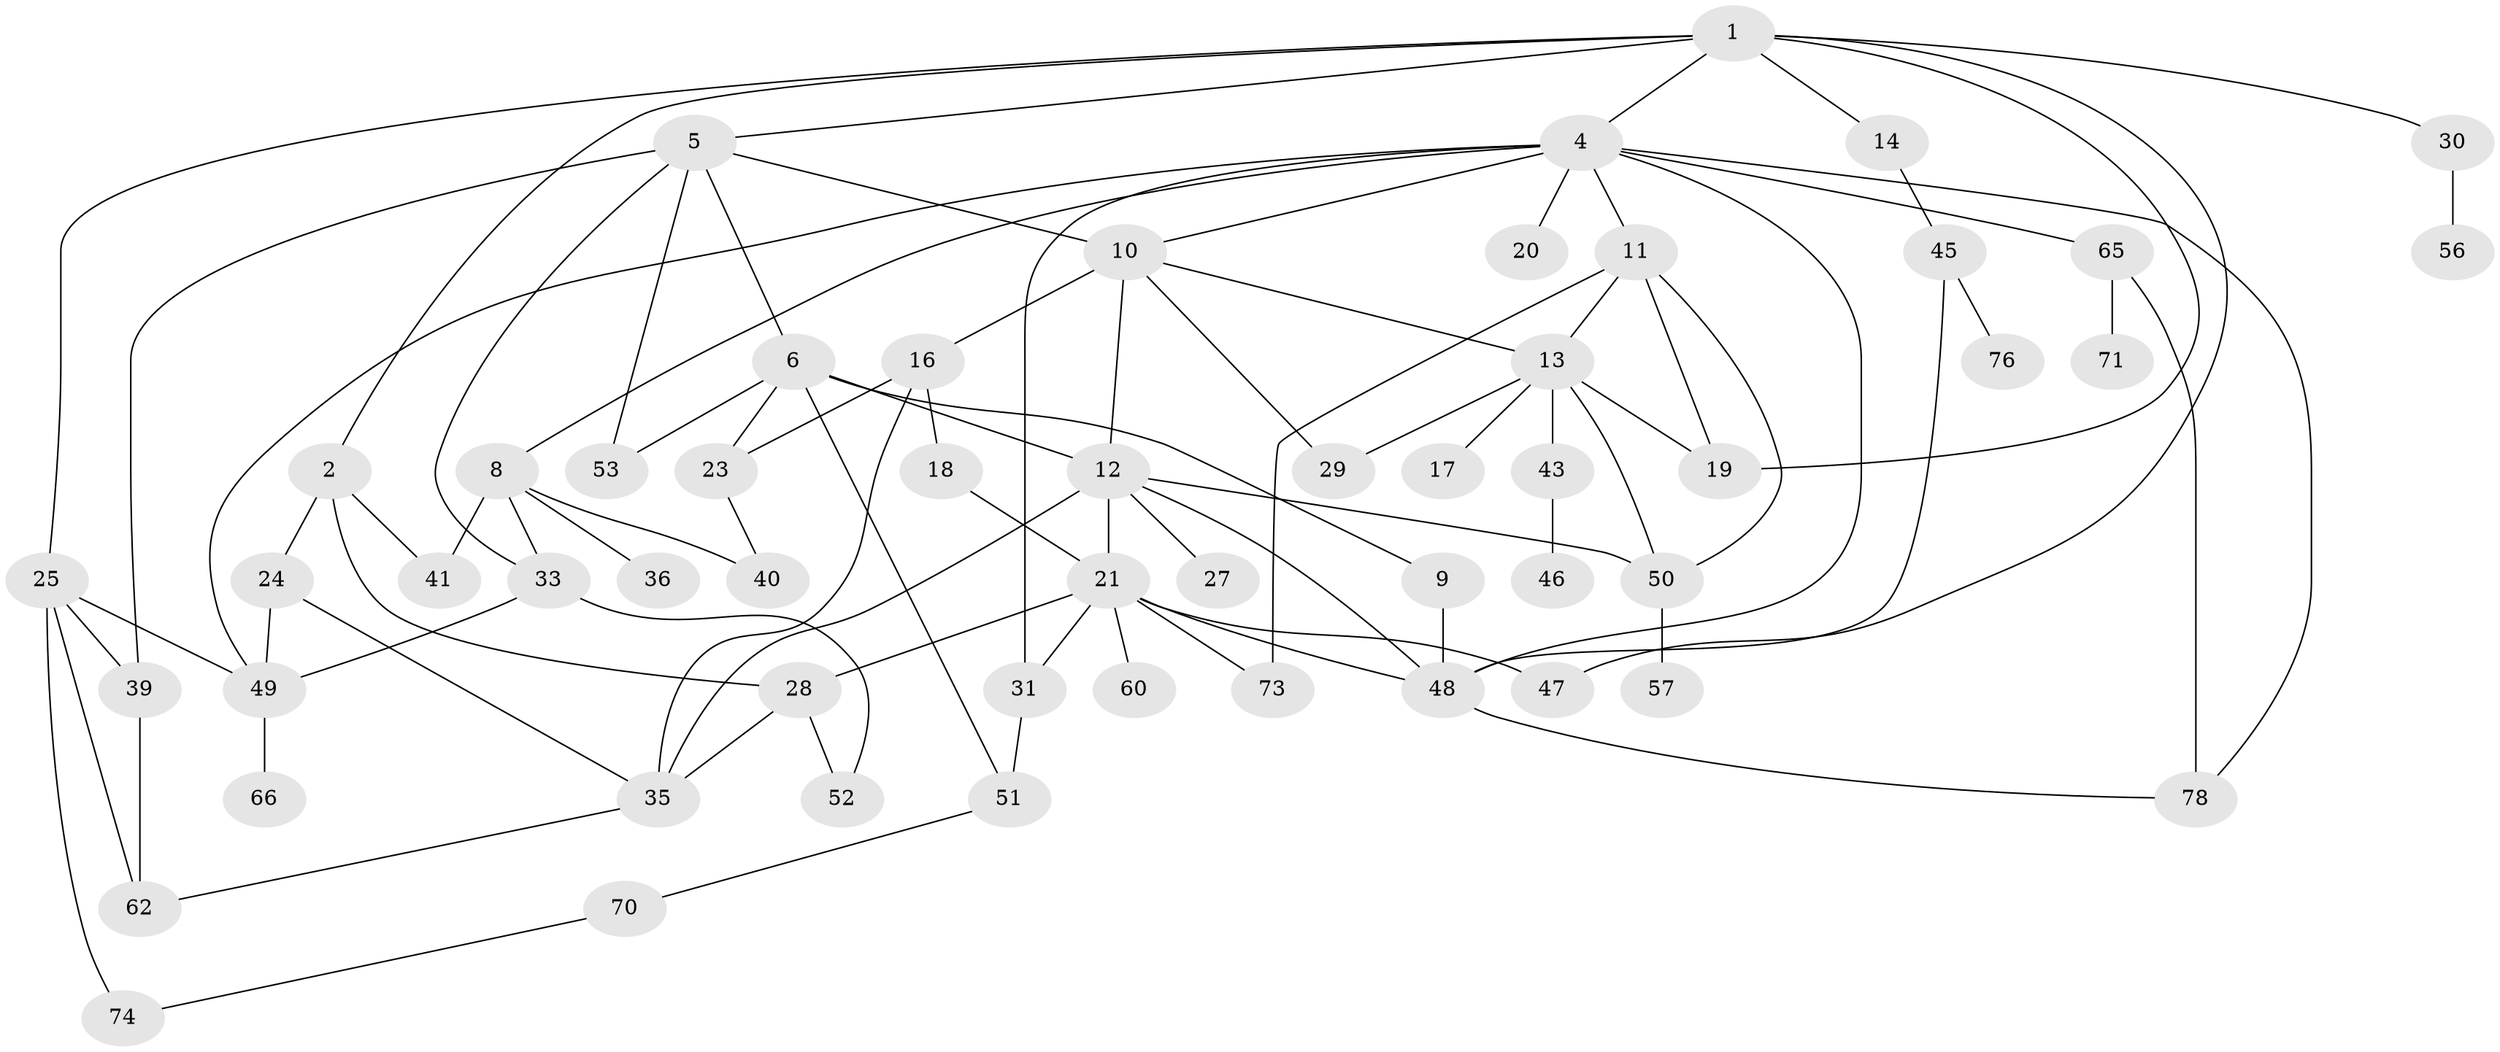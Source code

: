 // original degree distribution, {4: 0.16666666666666666, 3: 0.24358974358974358, 6: 0.038461538461538464, 8: 0.01282051282051282, 5: 0.07692307692307693, 2: 0.2692307692307692, 1: 0.1794871794871795, 7: 0.01282051282051282}
// Generated by graph-tools (version 1.1) at 2025/10/02/27/25 16:10:55]
// undirected, 54 vertices, 89 edges
graph export_dot {
graph [start="1"]
  node [color=gray90,style=filled];
  1 [super="+3"];
  2 [super="+22"];
  4 [super="+54"];
  5 [super="+32"];
  6 [super="+7"];
  8 [super="+42"];
  9;
  10 [super="+34"];
  11 [super="+44"];
  12 [super="+26"];
  13 [super="+15"];
  14;
  16 [super="+63"];
  17;
  18;
  19;
  20;
  21 [super="+61"];
  23;
  24;
  25;
  27 [super="+38"];
  28 [super="+37"];
  29;
  30;
  31;
  33 [super="+72"];
  35 [super="+68"];
  36;
  39;
  40;
  41 [super="+64"];
  43;
  45 [super="+55"];
  46;
  47 [super="+77"];
  48 [super="+69"];
  49 [super="+58"];
  50;
  51 [super="+59"];
  52;
  53;
  56;
  57;
  60;
  62;
  65 [super="+67"];
  66;
  70 [super="+75"];
  71;
  73;
  74;
  76;
  78;
  1 -- 2;
  1 -- 30;
  1 -- 19;
  1 -- 4;
  1 -- 5;
  1 -- 25;
  1 -- 14;
  1 -- 47;
  2 -- 24;
  2 -- 41;
  2 -- 28;
  4 -- 8;
  4 -- 11;
  4 -- 20;
  4 -- 31;
  4 -- 78;
  4 -- 48;
  4 -- 49;
  4 -- 65;
  4 -- 10;
  5 -- 6;
  5 -- 10;
  5 -- 33;
  5 -- 53;
  5 -- 39;
  6 -- 9;
  6 -- 12;
  6 -- 51;
  6 -- 53;
  6 -- 23;
  8 -- 36;
  8 -- 41;
  8 -- 40;
  8 -- 33;
  9 -- 48;
  10 -- 13;
  10 -- 16;
  10 -- 29;
  10 -- 12;
  11 -- 19;
  11 -- 73;
  11 -- 50;
  11 -- 13;
  12 -- 50;
  12 -- 48;
  12 -- 35;
  12 -- 21;
  12 -- 27;
  13 -- 19;
  13 -- 29;
  13 -- 50;
  13 -- 17;
  13 -- 43;
  14 -- 45;
  16 -- 18;
  16 -- 23;
  16 -- 35;
  18 -- 21;
  21 -- 47;
  21 -- 60;
  21 -- 48;
  21 -- 73;
  21 -- 31;
  21 -- 28;
  23 -- 40;
  24 -- 35;
  24 -- 49;
  25 -- 49;
  25 -- 62;
  25 -- 74;
  25 -- 39;
  28 -- 52;
  28 -- 35;
  30 -- 56;
  31 -- 51 [weight=2];
  33 -- 49;
  33 -- 52;
  35 -- 62;
  39 -- 62;
  43 -- 46;
  45 -- 48;
  45 -- 76;
  48 -- 78;
  49 -- 66;
  50 -- 57;
  51 -- 70;
  65 -- 71;
  65 -- 78;
  70 -- 74;
}
